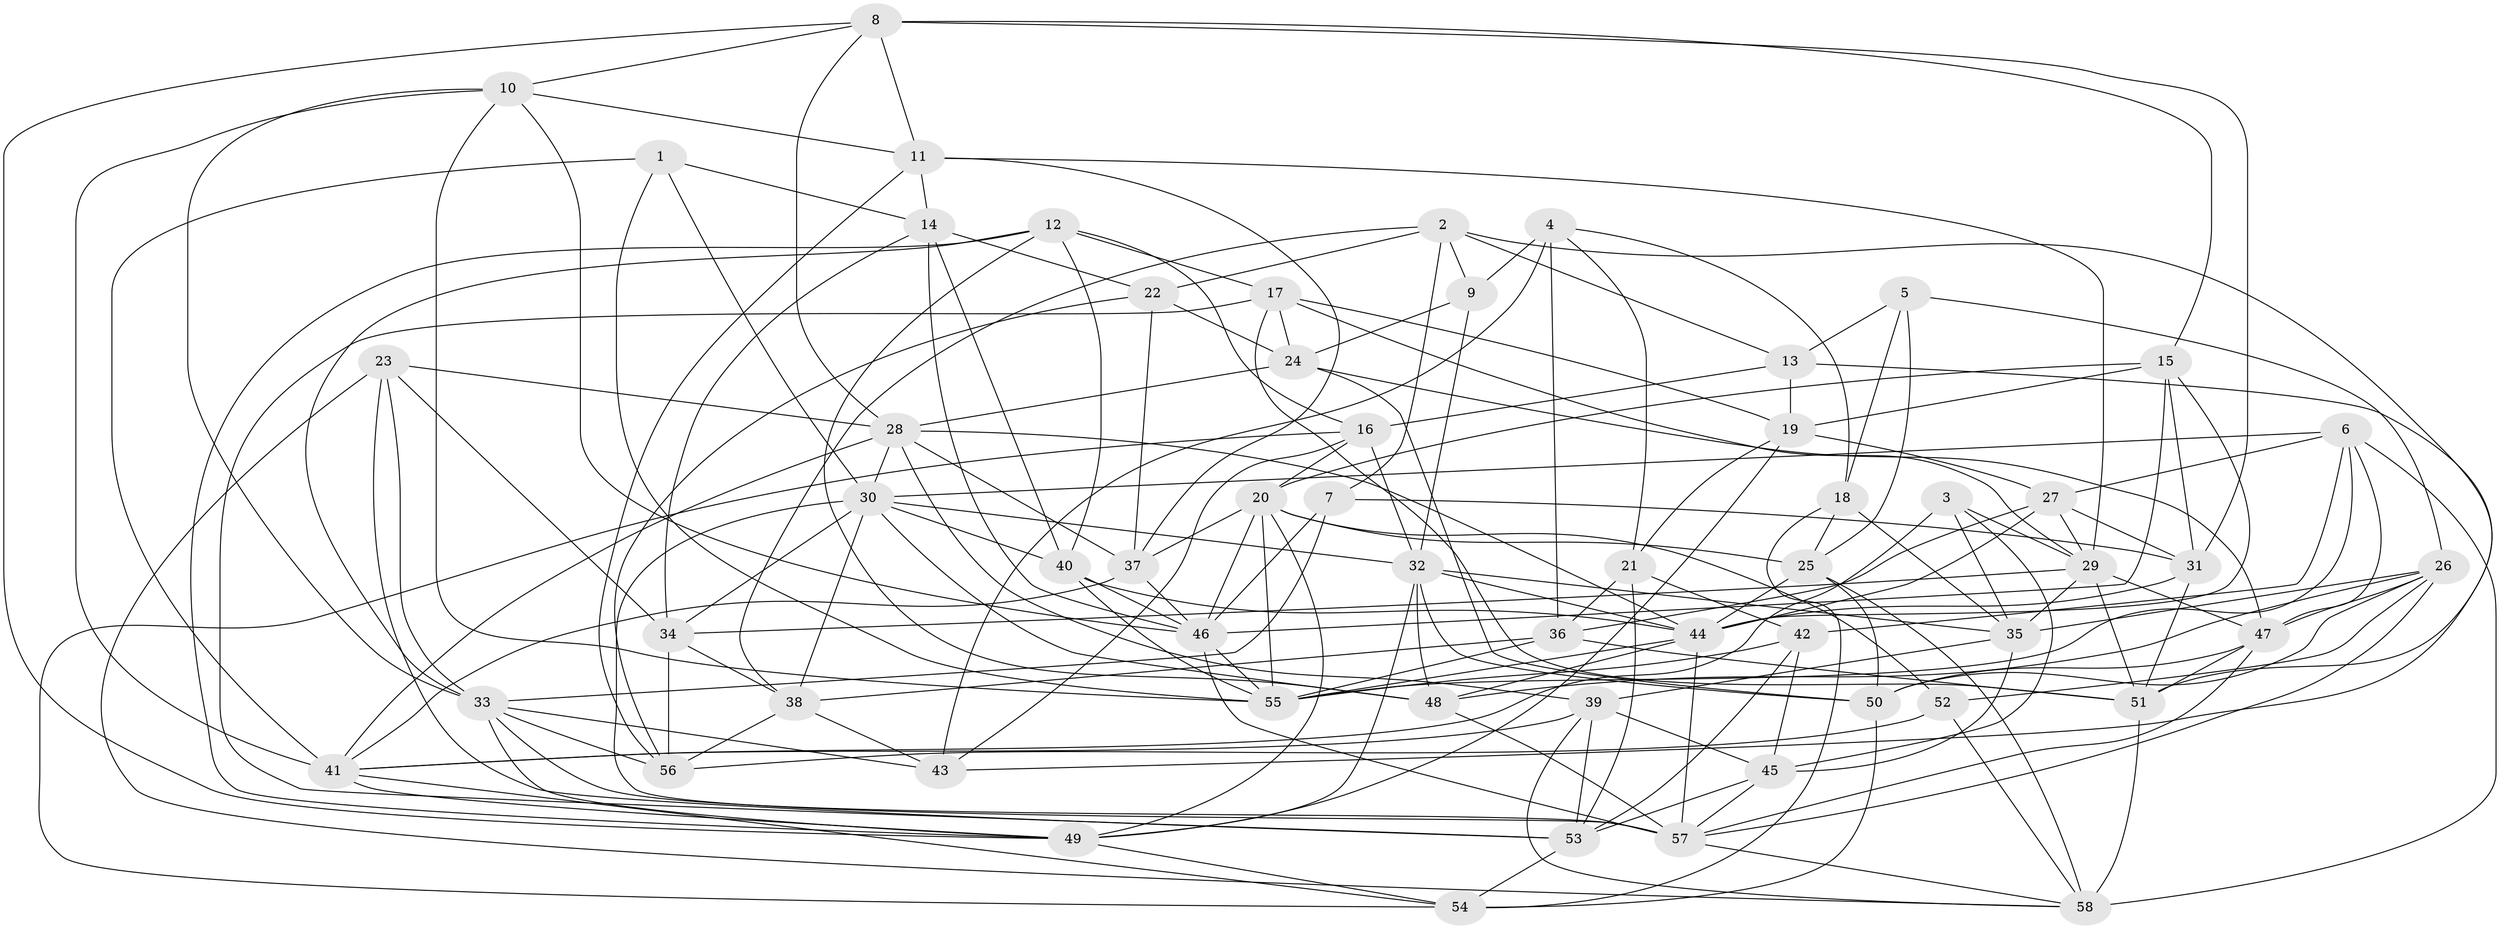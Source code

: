 // original degree distribution, {4: 1.0}
// Generated by graph-tools (version 1.1) at 2025/38/03/04/25 23:38:15]
// undirected, 58 vertices, 182 edges
graph export_dot {
  node [color=gray90,style=filled];
  1;
  2;
  3;
  4;
  5;
  6;
  7;
  8;
  9;
  10;
  11;
  12;
  13;
  14;
  15;
  16;
  17;
  18;
  19;
  20;
  21;
  22;
  23;
  24;
  25;
  26;
  27;
  28;
  29;
  30;
  31;
  32;
  33;
  34;
  35;
  36;
  37;
  38;
  39;
  40;
  41;
  42;
  43;
  44;
  45;
  46;
  47;
  48;
  49;
  50;
  51;
  52;
  53;
  54;
  55;
  56;
  57;
  58;
  1 -- 14 [weight=1.0];
  1 -- 30 [weight=1.0];
  1 -- 41 [weight=1.0];
  1 -- 55 [weight=1.0];
  2 -- 7 [weight=1.0];
  2 -- 9 [weight=1.0];
  2 -- 13 [weight=1.0];
  2 -- 22 [weight=1.0];
  2 -- 38 [weight=1.0];
  2 -- 51 [weight=1.0];
  3 -- 29 [weight=1.0];
  3 -- 35 [weight=1.0];
  3 -- 41 [weight=1.0];
  3 -- 45 [weight=1.0];
  4 -- 9 [weight=1.0];
  4 -- 18 [weight=1.0];
  4 -- 21 [weight=1.0];
  4 -- 36 [weight=1.0];
  4 -- 43 [weight=2.0];
  5 -- 13 [weight=2.0];
  5 -- 18 [weight=1.0];
  5 -- 25 [weight=1.0];
  5 -- 26 [weight=2.0];
  6 -- 27 [weight=1.0];
  6 -- 30 [weight=1.0];
  6 -- 42 [weight=1.0];
  6 -- 47 [weight=1.0];
  6 -- 55 [weight=1.0];
  6 -- 58 [weight=1.0];
  7 -- 31 [weight=1.0];
  7 -- 33 [weight=1.0];
  7 -- 46 [weight=1.0];
  8 -- 10 [weight=1.0];
  8 -- 11 [weight=1.0];
  8 -- 15 [weight=1.0];
  8 -- 28 [weight=1.0];
  8 -- 31 [weight=1.0];
  8 -- 49 [weight=1.0];
  9 -- 24 [weight=1.0];
  9 -- 32 [weight=1.0];
  10 -- 11 [weight=1.0];
  10 -- 33 [weight=1.0];
  10 -- 41 [weight=1.0];
  10 -- 46 [weight=1.0];
  10 -- 55 [weight=1.0];
  11 -- 14 [weight=1.0];
  11 -- 29 [weight=1.0];
  11 -- 37 [weight=1.0];
  11 -- 56 [weight=1.0];
  12 -- 16 [weight=1.0];
  12 -- 17 [weight=1.0];
  12 -- 33 [weight=1.0];
  12 -- 40 [weight=1.0];
  12 -- 48 [weight=1.0];
  12 -- 49 [weight=1.0];
  13 -- 16 [weight=1.0];
  13 -- 19 [weight=1.0];
  13 -- 43 [weight=1.0];
  14 -- 22 [weight=1.0];
  14 -- 34 [weight=1.0];
  14 -- 40 [weight=1.0];
  14 -- 46 [weight=1.0];
  15 -- 19 [weight=1.0];
  15 -- 20 [weight=1.0];
  15 -- 31 [weight=1.0];
  15 -- 44 [weight=1.0];
  15 -- 46 [weight=1.0];
  16 -- 20 [weight=1.0];
  16 -- 32 [weight=1.0];
  16 -- 43 [weight=1.0];
  16 -- 54 [weight=1.0];
  17 -- 19 [weight=1.0];
  17 -- 24 [weight=1.0];
  17 -- 29 [weight=1.0];
  17 -- 51 [weight=1.0];
  17 -- 53 [weight=1.0];
  18 -- 25 [weight=1.0];
  18 -- 35 [weight=2.0];
  18 -- 54 [weight=1.0];
  19 -- 21 [weight=1.0];
  19 -- 27 [weight=1.0];
  19 -- 49 [weight=1.0];
  20 -- 25 [weight=1.0];
  20 -- 37 [weight=1.0];
  20 -- 46 [weight=1.0];
  20 -- 49 [weight=1.0];
  20 -- 52 [weight=1.0];
  20 -- 55 [weight=1.0];
  21 -- 36 [weight=1.0];
  21 -- 42 [weight=2.0];
  21 -- 53 [weight=1.0];
  22 -- 24 [weight=2.0];
  22 -- 37 [weight=1.0];
  22 -- 56 [weight=1.0];
  23 -- 28 [weight=1.0];
  23 -- 33 [weight=1.0];
  23 -- 34 [weight=1.0];
  23 -- 53 [weight=2.0];
  23 -- 58 [weight=1.0];
  24 -- 28 [weight=1.0];
  24 -- 47 [weight=2.0];
  24 -- 50 [weight=1.0];
  25 -- 44 [weight=1.0];
  25 -- 50 [weight=1.0];
  25 -- 58 [weight=1.0];
  26 -- 35 [weight=1.0];
  26 -- 47 [weight=1.0];
  26 -- 48 [weight=1.0];
  26 -- 50 [weight=1.0];
  26 -- 52 [weight=1.0];
  26 -- 57 [weight=1.0];
  27 -- 29 [weight=1.0];
  27 -- 31 [weight=1.0];
  27 -- 36 [weight=1.0];
  27 -- 44 [weight=1.0];
  28 -- 30 [weight=1.0];
  28 -- 37 [weight=1.0];
  28 -- 39 [weight=1.0];
  28 -- 41 [weight=1.0];
  28 -- 44 [weight=1.0];
  29 -- 34 [weight=1.0];
  29 -- 35 [weight=1.0];
  29 -- 47 [weight=1.0];
  29 -- 51 [weight=1.0];
  30 -- 32 [weight=1.0];
  30 -- 34 [weight=1.0];
  30 -- 38 [weight=1.0];
  30 -- 40 [weight=1.0];
  30 -- 48 [weight=1.0];
  30 -- 57 [weight=2.0];
  31 -- 44 [weight=1.0];
  31 -- 51 [weight=1.0];
  32 -- 35 [weight=1.0];
  32 -- 44 [weight=1.0];
  32 -- 48 [weight=1.0];
  32 -- 49 [weight=1.0];
  32 -- 50 [weight=1.0];
  33 -- 43 [weight=1.0];
  33 -- 49 [weight=1.0];
  33 -- 56 [weight=1.0];
  33 -- 57 [weight=1.0];
  34 -- 38 [weight=1.0];
  34 -- 56 [weight=1.0];
  35 -- 39 [weight=1.0];
  35 -- 45 [weight=1.0];
  36 -- 38 [weight=1.0];
  36 -- 51 [weight=1.0];
  36 -- 55 [weight=1.0];
  37 -- 41 [weight=1.0];
  37 -- 46 [weight=1.0];
  38 -- 43 [weight=1.0];
  38 -- 56 [weight=1.0];
  39 -- 41 [weight=1.0];
  39 -- 45 [weight=1.0];
  39 -- 53 [weight=1.0];
  39 -- 58 [weight=1.0];
  40 -- 44 [weight=1.0];
  40 -- 46 [weight=1.0];
  40 -- 55 [weight=1.0];
  41 -- 49 [weight=1.0];
  41 -- 54 [weight=1.0];
  42 -- 45 [weight=1.0];
  42 -- 53 [weight=1.0];
  42 -- 55 [weight=1.0];
  44 -- 48 [weight=1.0];
  44 -- 55 [weight=1.0];
  44 -- 57 [weight=1.0];
  45 -- 53 [weight=1.0];
  45 -- 57 [weight=1.0];
  46 -- 55 [weight=2.0];
  46 -- 57 [weight=1.0];
  47 -- 50 [weight=1.0];
  47 -- 51 [weight=1.0];
  47 -- 57 [weight=1.0];
  48 -- 57 [weight=1.0];
  49 -- 54 [weight=1.0];
  50 -- 54 [weight=1.0];
  51 -- 58 [weight=2.0];
  52 -- 56 [weight=1.0];
  52 -- 58 [weight=1.0];
  53 -- 54 [weight=1.0];
  57 -- 58 [weight=1.0];
}
